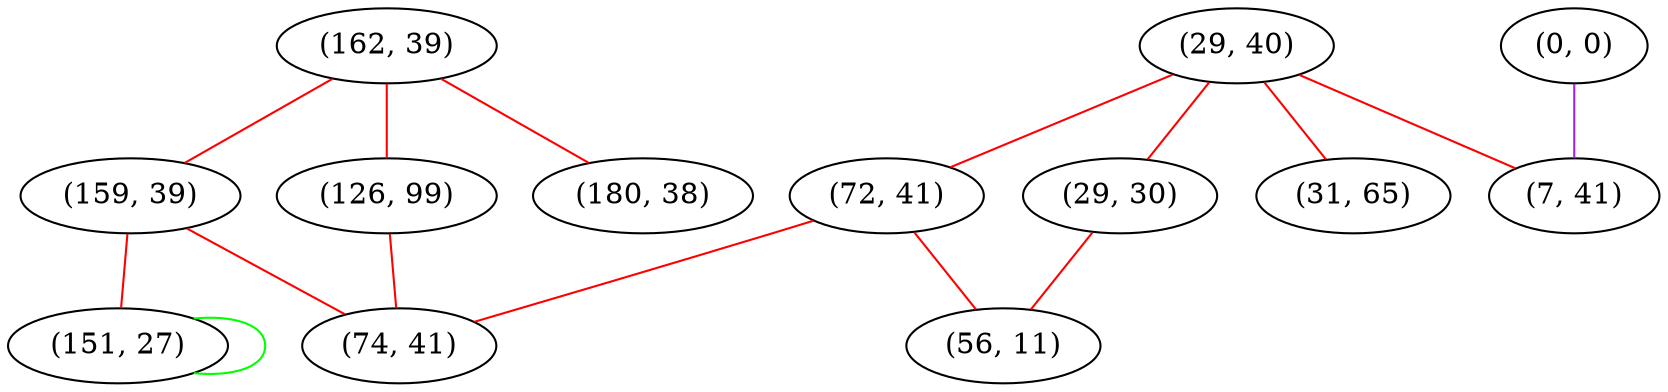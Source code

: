 graph "" {
"(162, 39)";
"(0, 0)";
"(159, 39)";
"(29, 40)";
"(29, 30)";
"(72, 41)";
"(126, 99)";
"(180, 38)";
"(151, 27)";
"(56, 11)";
"(7, 41)";
"(74, 41)";
"(31, 65)";
"(162, 39)" -- "(126, 99)"  [color=red, key=0, weight=1];
"(162, 39)" -- "(159, 39)"  [color=red, key=0, weight=1];
"(162, 39)" -- "(180, 38)"  [color=red, key=0, weight=1];
"(0, 0)" -- "(7, 41)"  [color=purple, key=0, weight=4];
"(159, 39)" -- "(151, 27)"  [color=red, key=0, weight=1];
"(159, 39)" -- "(74, 41)"  [color=red, key=0, weight=1];
"(29, 40)" -- "(72, 41)"  [color=red, key=0, weight=1];
"(29, 40)" -- "(29, 30)"  [color=red, key=0, weight=1];
"(29, 40)" -- "(31, 65)"  [color=red, key=0, weight=1];
"(29, 40)" -- "(7, 41)"  [color=red, key=0, weight=1];
"(29, 30)" -- "(56, 11)"  [color=red, key=0, weight=1];
"(72, 41)" -- "(56, 11)"  [color=red, key=0, weight=1];
"(72, 41)" -- "(74, 41)"  [color=red, key=0, weight=1];
"(126, 99)" -- "(74, 41)"  [color=red, key=0, weight=1];
"(151, 27)" -- "(151, 27)"  [color=green, key=0, weight=2];
}
